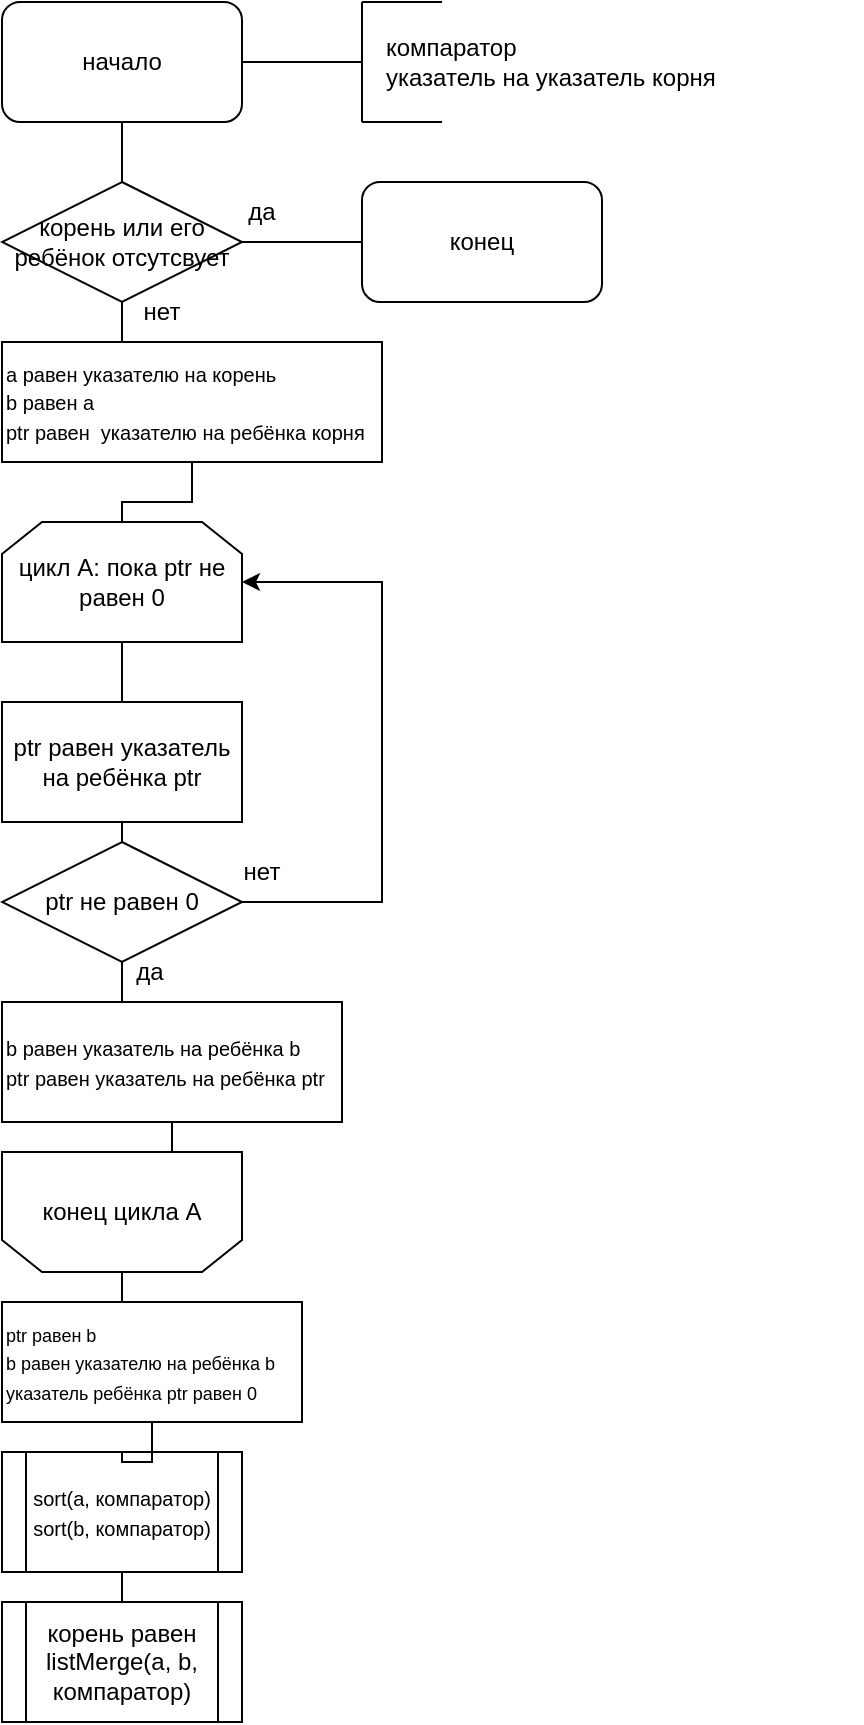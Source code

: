 <mxfile version="22.1.7" type="device">
  <diagram name="Страница — 1" id="rl9vS1ZTlhhw8f5Q3Kfo">
    <mxGraphModel dx="1295" dy="721" grid="1" gridSize="10" guides="1" tooltips="1" connect="1" arrows="1" fold="1" page="1" pageScale="1" pageWidth="827" pageHeight="1169" math="0" shadow="0">
      <root>
        <mxCell id="0" />
        <mxCell id="1" parent="0" />
        <mxCell id="mmr0TZ-ZkrYY7pFSIxyF-3" value="" style="edgeStyle=orthogonalEdgeStyle;rounded=0;orthogonalLoop=1;jettySize=auto;html=1;endArrow=none;endFill=0;" edge="1" parent="1" source="mmr0TZ-ZkrYY7pFSIxyF-1">
          <mxGeometry relative="1" as="geometry">
            <mxPoint x="400" y="150.0" as="targetPoint" />
          </mxGeometry>
        </mxCell>
        <mxCell id="mmr0TZ-ZkrYY7pFSIxyF-1" value="начало" style="rounded=1;whiteSpace=wrap;html=1;" vertex="1" parent="1">
          <mxGeometry x="340" y="60" width="120" height="60" as="geometry" />
        </mxCell>
        <mxCell id="mmr0TZ-ZkrYY7pFSIxyF-4" value="" style="endArrow=none;html=1;rounded=0;" edge="1" parent="1">
          <mxGeometry width="50" height="50" relative="1" as="geometry">
            <mxPoint x="460" y="90" as="sourcePoint" />
            <mxPoint x="520" y="90" as="targetPoint" />
          </mxGeometry>
        </mxCell>
        <mxCell id="mmr0TZ-ZkrYY7pFSIxyF-5" value="" style="endArrow=none;html=1;rounded=0;" edge="1" parent="1">
          <mxGeometry width="50" height="50" relative="1" as="geometry">
            <mxPoint x="520" y="120" as="sourcePoint" />
            <mxPoint x="520" y="60" as="targetPoint" />
          </mxGeometry>
        </mxCell>
        <mxCell id="mmr0TZ-ZkrYY7pFSIxyF-6" value="" style="endArrow=none;html=1;rounded=0;" edge="1" parent="1">
          <mxGeometry width="50" height="50" relative="1" as="geometry">
            <mxPoint x="520" y="60" as="sourcePoint" />
            <mxPoint x="560" y="60" as="targetPoint" />
          </mxGeometry>
        </mxCell>
        <mxCell id="mmr0TZ-ZkrYY7pFSIxyF-7" value="" style="endArrow=none;html=1;rounded=0;" edge="1" parent="1">
          <mxGeometry width="50" height="50" relative="1" as="geometry">
            <mxPoint x="520" y="120" as="sourcePoint" />
            <mxPoint x="560" y="120" as="targetPoint" />
          </mxGeometry>
        </mxCell>
        <mxCell id="mmr0TZ-ZkrYY7pFSIxyF-8" value="компаратор&lt;br&gt;указатель на указатель корня" style="text;html=1;strokeColor=none;fillColor=none;align=left;verticalAlign=middle;whiteSpace=wrap;rounded=0;" vertex="1" parent="1">
          <mxGeometry x="530" y="75" width="240" height="30" as="geometry" />
        </mxCell>
        <mxCell id="mmr0TZ-ZkrYY7pFSIxyF-17" style="edgeStyle=orthogonalEdgeStyle;rounded=0;orthogonalLoop=1;jettySize=auto;html=1;entryX=0.5;entryY=0;entryDx=0;entryDy=0;endArrow=none;endFill=0;" edge="1" parent="1" source="mmr0TZ-ZkrYY7pFSIxyF-9" target="mmr0TZ-ZkrYY7pFSIxyF-16">
          <mxGeometry relative="1" as="geometry" />
        </mxCell>
        <mxCell id="mmr0TZ-ZkrYY7pFSIxyF-9" value="корень или его ребёнок отсутсвует" style="rhombus;whiteSpace=wrap;html=1;" vertex="1" parent="1">
          <mxGeometry x="340" y="150" width="120" height="60" as="geometry" />
        </mxCell>
        <mxCell id="mmr0TZ-ZkrYY7pFSIxyF-10" value="" style="endArrow=none;html=1;rounded=0;exitX=1;exitY=0.5;exitDx=0;exitDy=0;" edge="1" parent="1" source="mmr0TZ-ZkrYY7pFSIxyF-9">
          <mxGeometry width="50" height="50" relative="1" as="geometry">
            <mxPoint x="490" y="240" as="sourcePoint" />
            <mxPoint x="520" y="180" as="targetPoint" />
          </mxGeometry>
        </mxCell>
        <mxCell id="mmr0TZ-ZkrYY7pFSIxyF-12" value="конец" style="rounded=1;whiteSpace=wrap;html=1;" vertex="1" parent="1">
          <mxGeometry x="520" y="150" width="120" height="60" as="geometry" />
        </mxCell>
        <mxCell id="mmr0TZ-ZkrYY7pFSIxyF-23" value="" style="edgeStyle=orthogonalEdgeStyle;rounded=0;orthogonalLoop=1;jettySize=auto;html=1;endArrow=none;endFill=0;" edge="1" parent="1" source="mmr0TZ-ZkrYY7pFSIxyF-13" target="mmr0TZ-ZkrYY7pFSIxyF-20">
          <mxGeometry relative="1" as="geometry" />
        </mxCell>
        <mxCell id="mmr0TZ-ZkrYY7pFSIxyF-13" value="цикл A: пока ptr не равен 0" style="shape=loopLimit;whiteSpace=wrap;html=1;" vertex="1" parent="1">
          <mxGeometry x="340" y="320" width="120" height="60" as="geometry" />
        </mxCell>
        <mxCell id="mmr0TZ-ZkrYY7pFSIxyF-18" style="edgeStyle=orthogonalEdgeStyle;rounded=0;orthogonalLoop=1;jettySize=auto;html=1;entryX=0.5;entryY=0;entryDx=0;entryDy=0;endArrow=none;endFill=0;" edge="1" parent="1" source="mmr0TZ-ZkrYY7pFSIxyF-16" target="mmr0TZ-ZkrYY7pFSIxyF-13">
          <mxGeometry relative="1" as="geometry" />
        </mxCell>
        <mxCell id="mmr0TZ-ZkrYY7pFSIxyF-16" value="&lt;font style=&quot;font-size: 10px;&quot;&gt;a равен указателю на корень&lt;br&gt;b равен a&lt;br&gt;ptr равен&amp;nbsp; указателю на ребёнка корня&lt;/font&gt;" style="rounded=0;whiteSpace=wrap;html=1;align=left;" vertex="1" parent="1">
          <mxGeometry x="340" y="230" width="190" height="60" as="geometry" />
        </mxCell>
        <mxCell id="mmr0TZ-ZkrYY7pFSIxyF-26" value="" style="edgeStyle=orthogonalEdgeStyle;rounded=0;orthogonalLoop=1;jettySize=auto;html=1;endArrow=none;endFill=0;" edge="1" parent="1" source="mmr0TZ-ZkrYY7pFSIxyF-19" target="mmr0TZ-ZkrYY7pFSIxyF-22">
          <mxGeometry relative="1" as="geometry" />
        </mxCell>
        <mxCell id="mmr0TZ-ZkrYY7pFSIxyF-19" value="&lt;font style=&quot;font-size: 10px;&quot;&gt;b равен указатель на ребёнка b&lt;br&gt;ptr равен указатель на ребёнка ptr&lt;/font&gt;" style="rounded=0;whiteSpace=wrap;html=1;align=left;" vertex="1" parent="1">
          <mxGeometry x="340" y="560" width="170" height="60" as="geometry" />
        </mxCell>
        <mxCell id="mmr0TZ-ZkrYY7pFSIxyF-24" value="" style="edgeStyle=orthogonalEdgeStyle;rounded=0;orthogonalLoop=1;jettySize=auto;html=1;endArrow=none;endFill=0;" edge="1" parent="1" source="mmr0TZ-ZkrYY7pFSIxyF-20" target="mmr0TZ-ZkrYY7pFSIxyF-21">
          <mxGeometry relative="1" as="geometry" />
        </mxCell>
        <mxCell id="mmr0TZ-ZkrYY7pFSIxyF-20" value="ptr равен указатель на ребёнка ptr" style="rounded=0;whiteSpace=wrap;html=1;" vertex="1" parent="1">
          <mxGeometry x="340" y="410" width="120" height="60" as="geometry" />
        </mxCell>
        <mxCell id="mmr0TZ-ZkrYY7pFSIxyF-25" value="" style="edgeStyle=orthogonalEdgeStyle;rounded=0;orthogonalLoop=1;jettySize=auto;html=1;endArrow=none;endFill=0;" edge="1" parent="1" source="mmr0TZ-ZkrYY7pFSIxyF-21" target="mmr0TZ-ZkrYY7pFSIxyF-19">
          <mxGeometry relative="1" as="geometry" />
        </mxCell>
        <mxCell id="mmr0TZ-ZkrYY7pFSIxyF-27" style="edgeStyle=orthogonalEdgeStyle;rounded=0;orthogonalLoop=1;jettySize=auto;html=1;entryX=1;entryY=0.5;entryDx=0;entryDy=0;exitX=1;exitY=0.5;exitDx=0;exitDy=0;" edge="1" parent="1" source="mmr0TZ-ZkrYY7pFSIxyF-21" target="mmr0TZ-ZkrYY7pFSIxyF-13">
          <mxGeometry relative="1" as="geometry">
            <Array as="points">
              <mxPoint x="530" y="510" />
              <mxPoint x="530" y="350" />
            </Array>
          </mxGeometry>
        </mxCell>
        <mxCell id="mmr0TZ-ZkrYY7pFSIxyF-21" value="ptr не равен 0" style="rhombus;whiteSpace=wrap;html=1;" vertex="1" parent="1">
          <mxGeometry x="340" y="480" width="120" height="60" as="geometry" />
        </mxCell>
        <mxCell id="mmr0TZ-ZkrYY7pFSIxyF-37" value="" style="edgeStyle=orthogonalEdgeStyle;rounded=0;orthogonalLoop=1;jettySize=auto;html=1;endArrow=none;endFill=0;" edge="1" parent="1" source="mmr0TZ-ZkrYY7pFSIxyF-22" target="mmr0TZ-ZkrYY7pFSIxyF-32">
          <mxGeometry relative="1" as="geometry" />
        </mxCell>
        <mxCell id="mmr0TZ-ZkrYY7pFSIxyF-22" value="конец цикла A" style="shape=loopLimit;whiteSpace=wrap;html=1;flipV=1;" vertex="1" parent="1">
          <mxGeometry x="340" y="635" width="120" height="60" as="geometry" />
        </mxCell>
        <mxCell id="mmr0TZ-ZkrYY7pFSIxyF-41" style="edgeStyle=orthogonalEdgeStyle;rounded=0;orthogonalLoop=1;jettySize=auto;html=1;entryX=0.5;entryY=0;entryDx=0;entryDy=0;endArrow=none;endFill=0;" edge="1" parent="1" source="mmr0TZ-ZkrYY7pFSIxyF-28" target="mmr0TZ-ZkrYY7pFSIxyF-31">
          <mxGeometry relative="1" as="geometry" />
        </mxCell>
        <mxCell id="mmr0TZ-ZkrYY7pFSIxyF-28" value="&lt;font style=&quot;font-size: 10px;&quot;&gt;sort(a, компаратор)&lt;br&gt;sort(b, компаратор)&lt;br&gt;&lt;/font&gt;" style="shape=process;whiteSpace=wrap;html=1;backgroundOutline=1;" vertex="1" parent="1">
          <mxGeometry x="340" y="785" width="120" height="60" as="geometry" />
        </mxCell>
        <mxCell id="mmr0TZ-ZkrYY7pFSIxyF-31" value="корень равен listMerge(a, b, компаратор)" style="shape=process;whiteSpace=wrap;html=1;backgroundOutline=1;" vertex="1" parent="1">
          <mxGeometry x="340" y="860" width="120" height="60" as="geometry" />
        </mxCell>
        <mxCell id="mmr0TZ-ZkrYY7pFSIxyF-40" style="edgeStyle=orthogonalEdgeStyle;rounded=0;orthogonalLoop=1;jettySize=auto;html=1;entryX=0.5;entryY=0;entryDx=0;entryDy=0;endArrow=none;endFill=0;" edge="1" parent="1" source="mmr0TZ-ZkrYY7pFSIxyF-32" target="mmr0TZ-ZkrYY7pFSIxyF-28">
          <mxGeometry relative="1" as="geometry" />
        </mxCell>
        <mxCell id="mmr0TZ-ZkrYY7pFSIxyF-32" value="&lt;font style=&quot;font-size: 9px;&quot;&gt;ptr равен b&lt;br&gt;b равен указателю на ребёнка b&lt;br&gt;указатель ребёнка ptr равен 0&lt;/font&gt;" style="rounded=0;whiteSpace=wrap;html=1;align=left;" vertex="1" parent="1">
          <mxGeometry x="340" y="710" width="150" height="60" as="geometry" />
        </mxCell>
        <mxCell id="mmr0TZ-ZkrYY7pFSIxyF-33" value="да" style="text;html=1;strokeColor=none;fillColor=none;align=center;verticalAlign=middle;whiteSpace=wrap;rounded=0;" vertex="1" parent="1">
          <mxGeometry x="440" y="150" width="60" height="30" as="geometry" />
        </mxCell>
        <mxCell id="mmr0TZ-ZkrYY7pFSIxyF-34" value="да" style="text;html=1;strokeColor=none;fillColor=none;align=center;verticalAlign=middle;whiteSpace=wrap;rounded=0;" vertex="1" parent="1">
          <mxGeometry x="384" y="530" width="60" height="30" as="geometry" />
        </mxCell>
        <mxCell id="mmr0TZ-ZkrYY7pFSIxyF-35" value="нет" style="text;html=1;strokeColor=none;fillColor=none;align=center;verticalAlign=middle;whiteSpace=wrap;rounded=0;" vertex="1" parent="1">
          <mxGeometry x="390" y="200" width="60" height="30" as="geometry" />
        </mxCell>
        <mxCell id="mmr0TZ-ZkrYY7pFSIxyF-36" value="нет" style="text;html=1;strokeColor=none;fillColor=none;align=center;verticalAlign=middle;whiteSpace=wrap;rounded=0;" vertex="1" parent="1">
          <mxGeometry x="440" y="480" width="60" height="30" as="geometry" />
        </mxCell>
      </root>
    </mxGraphModel>
  </diagram>
</mxfile>
